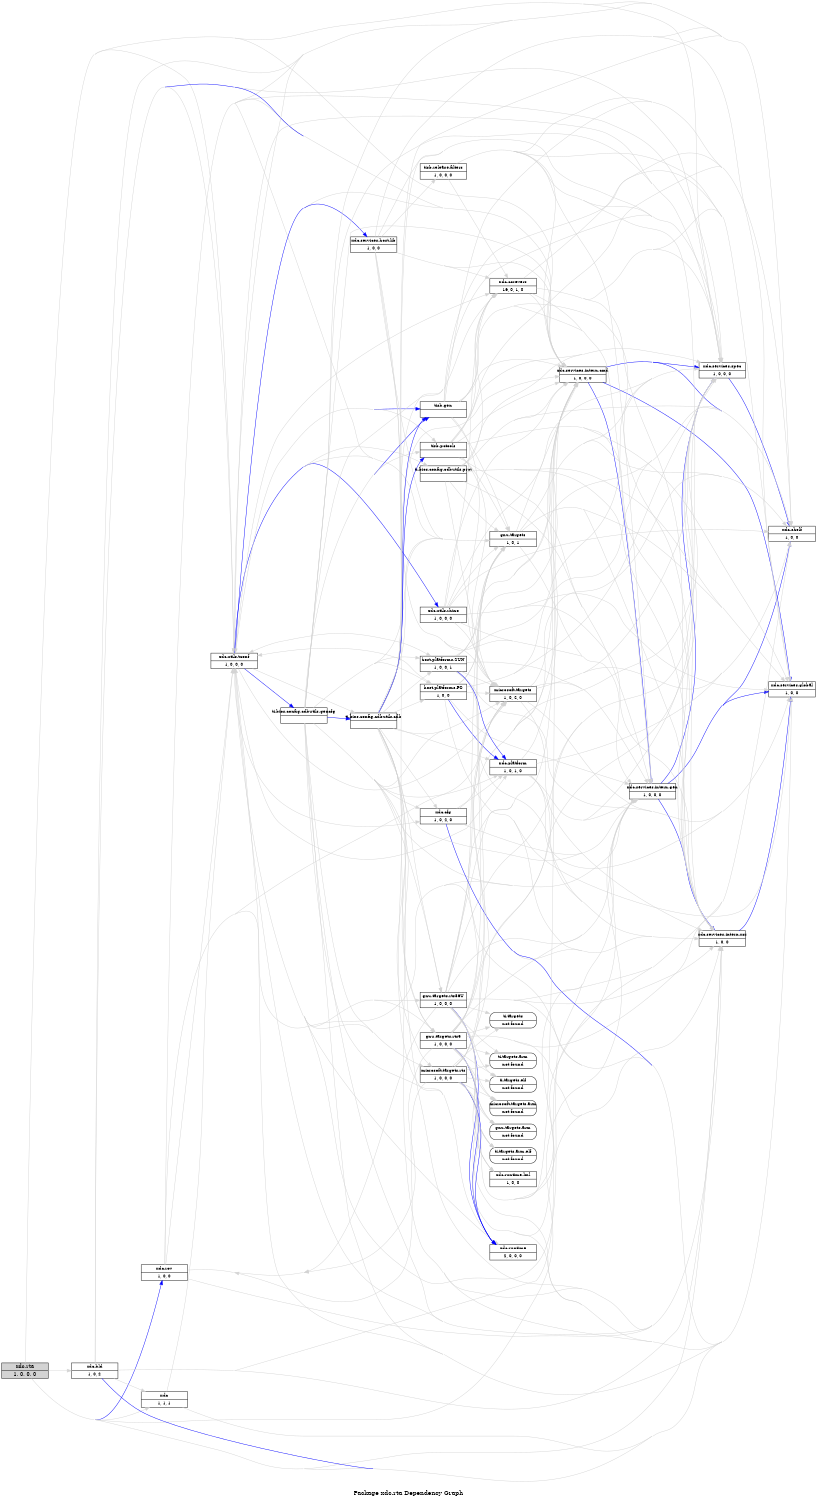 digraph dependencies {
    label="\nPackage xdc.rta Dependency Graph";
    size="7.5,10";
    rankdir=LR;
    ranksep=".75";
    concentrate="true";
    node [fixedsize=true, width=1.5, style=filled, color=black];
    node [font=Helvetica, fontsize=12, fillcolor=lightgrey];
    xdc_rta [shape=record,label="xdc.rta|1, 0, 0, 0", URL="package.rel.xml"];
    node [fontsize=10, fillcolor=white];

    edge [style=solid, color=blue]
    xdc_rov [shape=record,label="xdc.rov|1, 0, 0", URL="../../rov/package/package.rel.svg"];
    xdc_rta -> xdc_rov;

    edge [style=solid, color=lightgrey]
    xdc_rta -> xdc_rov;
    xdc_bld [shape=record,label="xdc.bld|1, 0, 2", URL="../../bld/package/package.rel.svg"];
    xdc_rta -> xdc_bld;
    xdc_services_spec [shape=record,label="xdc.services.spec|1, 0, 0, 0", URL="../../services/spec/package/package.rel.svg"];
    xdc_rta -> xdc_services_spec;
    xdc [shape=record,label="xdc|1, 1, 1", URL="../../package/package.rel.svg"];
    xdc_rta -> xdc;
    xdc_services_intern_cmd [shape=record,label="xdc.services.intern.cmd|1, 0, 0, 0", URL="../../services/intern/cmd/package/package.rel.svg"];
    xdc_rta -> xdc_services_intern_cmd;
    xdc_services_intern_xsr [shape=record,label="xdc.services.intern.xsr|1, 0, 0", URL="../../services/intern/xsr/package/package.rel.svg"];
    xdc_rta -> xdc_services_intern_xsr;
    xdc_shelf [shape=record,label="xdc.shelf|1, 0, 0", URL="../../shelf/package/package.rel.svg"];
    xdc_rta -> xdc_shelf;
    xdc_services_global [shape=record,label="xdc.services.global|1, 0, 0", URL="../../services/global/package/package.rel.svg"];
    xdc_rta -> xdc_services_global;
    xdc_utils_tconf [shape=record,label="xdc.utils.tconf|1, 0, 0, 0", URL="../../../../../imports/xdc/utils/tconf/package/package.rel.svg"];
    xdc_rta -> xdc_utils_tconf;
    xdc_services_intern_gen [shape=record,label="xdc.services.intern.gen|1, 0, 0, 0", URL="../../services/intern/gen/package/package.rel.svg"];
    xdc_rta -> xdc_services_intern_gen;

    edge [style=solid, color=blue]
    xdc_services_intern_gen -> xdc_shelf;
    xdc_services_intern_gen -> xdc_services_spec;
    xdc_services_intern_gen -> xdc_services_global;
    xdc_services_intern_gen -> xdc_services_intern_xsr;

    edge [style=solid, color=lightgrey]

    edge [style=solid, color=blue]
    xdc_utils_rhino [shape=record,label="xdc.utils.rhino|1, 0, 0, 0", URL="../../../../../imports/xdc/utils/rhino/package/package.rel.svg"];
    xdc_utils_tconf -> xdc_utils_rhino;
    xdc_services_host_lib [shape=record,label="xdc.services.host.lib|1, 0, 0", URL="../../../../../imports/xdc/services/host/lib/package/package.rel.svg"];
    xdc_utils_tconf -> xdc_services_host_lib;
    ti_bios_config_cdbutils_gencfg [shape=record,label="ti.bios.config.cdbutils.gencfg|", URL="../../../../../imports/ti/bios/config/cdbutils/gencfg/package/package.rel.svg"];
    xdc_utils_tconf -> ti_bios_config_cdbutils_gencfg;
    tisb_gen [shape=record,label="tisb.gen|", URL="../../../../../imports/tisb/gen/package/package.rel.svg"];
    xdc_utils_tconf -> tisb_gen;

    edge [style=solid, color=lightgrey]
    xdc_runtime [shape=record,label="xdc.runtime|2, 0, 0, 0", URL="../../runtime/package/package.rel.svg"];
    xdc_utils_tconf -> xdc_runtime;
    xdc_utils_tconf -> xdc_services_host_lib;
    xdc_utils_tconf -> xdc_services_intern_xsr;
    host_platforms_PC [shape=record,label="host.platforms.PC|1, 0, 0", URL="../../../host/platforms/PC/package/package.rel.svg"];
    xdc_utils_tconf -> host_platforms_PC;
    xdc_platform [shape=record,label="xdc.platform|1, 0, 1, 0", URL="../../platform/package/package.rel.svg"];
    xdc_utils_tconf -> xdc_platform;
    gnu_targets_rts86U [shape=record,label="gnu.targets.rts86U|1, 0, 0, 0", URL="../../../../../imports/gnu/targets/rts86U/package/package.rel.svg"];
    xdc_utils_tconf -> gnu_targets_rts86U;
    gnu_targets_rts5 [shape=record,label="gnu.targets.rts5|1, 0, 0, 0", URL="../../../../../imports/gnu/targets/rts5/package/package.rel.svg"];
    xdc_utils_tconf -> gnu_targets_rts5;
    xdc_utils_tconf -> xdc_services_intern_cmd;
    tisb_pctools [shape=record,label="tisb.pctools|", URL="../../../../../imports/tisb/pctools/package/package.rel.svg"];
    xdc_utils_tconf -> tisb_pctools;
    xdc_cfg [shape=record,label="xdc.cfg|1, 0, 2, 0", URL="../../cfg/package/package.rel.svg"];
    xdc_utils_tconf -> xdc_cfg;
    xdc_utils_tconf -> xdc_utils_rhino;
    xdc_utils_tconf -> ti_bios_config_cdbutils_gencfg;
    host_platforms_SUN [shape=record,label="host.platforms.SUN|1, 0, 0, 1", URL="../../../host/platforms/SUN/package/package.rel.svg"];
    xdc_utils_tconf -> host_platforms_SUN;
    ti_bios_config_cdbutils_cdb [shape=record,label="ti.bios.config.cdbutils.cdb|", URL="../../../../../imports/ti/bios/config/cdbutils/cdb/package/package.rel.svg"];
    xdc_utils_tconf -> ti_bios_config_cdbutils_cdb;
    xdc_corevers [shape=record,label="xdc.corevers|16, 0, 1, 0", URL="../../corevers/package/package.rel.svg"];
    xdc_utils_tconf -> xdc_corevers;
    xdc_utils_tconf -> xdc_services_spec;
    microsoft_targets [shape=record,label="microsoft.targets|1, 0, 2, 0", URL="../../../../../imports/microsoft/targets/package/package.rel.svg"];
    xdc_utils_tconf -> microsoft_targets;
    xdc_utils_tconf -> tisb_gen;
    xdc_utils_tconf -> xdc_services_intern_gen;
    microsoft_targets_rts [shape=record,label="microsoft.targets.rts|1, 0, 0, 0", URL="../../../../../imports/microsoft/targets/rts/package/package.rel.svg"];
    xdc_utils_tconf -> microsoft_targets_rts;
    xdc_utils_tconf -> xdc_shelf;
    xdc_utils_tconf -> xdc_services_global;
    gnu_targets [shape=record,label="gnu.targets|1, 0, 1", URL="../../../../../imports/gnu/targets/package/package.rel.svg"];
    xdc_utils_tconf -> gnu_targets;
    ti_bios_config_cdbutils_prot [shape=record,label="ti.bios.config.cdbutils.prot|", URL="../../../../../imports/ti/bios/config/cdbutils/prot/package/package.rel.svg"];
    xdc_utils_tconf -> ti_bios_config_cdbutils_prot;

    edge [style=solid, color=blue]

    edge [style=solid, color=lightgrey]
    ti_bios_config_cdbutils_prot -> xdc_shelf;
    ti_bios_config_cdbutils_prot -> xdc_services_spec;
    ti_bios_config_cdbutils_prot -> microsoft_targets;
    ti_bios_config_cdbutils_prot -> xdc_corevers;
    ti_bios_config_cdbutils_prot -> xdc_services_intern_cmd;
    ti_bios_config_cdbutils_prot -> xdc_services_intern_xsr;
    ti_bios_config_cdbutils_prot -> xdc_services_intern_gen;
    ti_bios_config_cdbutils_prot -> xdc_services_global;
    ti_bios_config_cdbutils_prot -> gnu_targets;

    edge [style=solid, color=blue]

    edge [style=solid, color=lightgrey]
    gnu_targets -> xdc_services_intern_cmd;
    gnu_targets -> xdc_services_global;
    gnu_targets -> xdc_services_intern_xsr;
    gnu_targets -> xdc_services_intern_gen;
    gnu_targets -> xdc_shelf;
    gnu_targets -> xdc_services_spec;

    edge [style=solid, color=blue]
    microsoft_targets_rts -> xdc_runtime;

    edge [style=solid, color=lightgrey]
    ti_targets_elf [shape=record,label="ti.targets.elf|not found"style=rounded, ];
    microsoft_targets_rts -> ti_targets_elf;
    microsoft_targets_rts -> xdc_shelf;
    microsoft_targets_rts -> microsoft_targets;
    microsoft_targets_rts -> xdc_services_intern_xsr;
    microsoft_targets_arm [shape=record,label="microsoft.targets.arm|not found"style=rounded, ];
    microsoft_targets_rts -> microsoft_targets_arm;
    gnu_targets_arm [shape=record,label="gnu.targets.arm|not found"style=rounded, ];
    microsoft_targets_rts -> gnu_targets_arm;
    microsoft_targets_rts -> xdc_services_global;
    ti_targets_arm_elf [shape=record,label="ti.targets.arm.elf|not found"style=rounded, ];
    microsoft_targets_rts -> ti_targets_arm_elf;
    microsoft_targets_rts -> xdc_services_intern_cmd;
    microsoft_targets_rts -> gnu_targets;
    microsoft_targets_rts -> xdc_services_spec;
    microsoft_targets_rts -> xdc_runtime;
    microsoft_targets_rts -> xdc_rov;
    xdc_runtime_knl [shape=record,label="xdc.runtime.knl|1, 0, 0", URL="../../runtime/knl/package/package.rel.svg"];
    microsoft_targets_rts -> xdc_runtime_knl;
    microsoft_targets_rts -> xdc_services_intern_gen;
    ti_targets [shape=record,label="ti.targets|not found"style=rounded, ];
    microsoft_targets_rts -> ti_targets;
    ti_targets_arm [shape=record,label="ti.targets.arm|not found"style=rounded, ];
    microsoft_targets_rts -> ti_targets_arm;

    edge [style=solid, color=blue]

    edge [style=solid, color=lightgrey]

    edge [style=solid, color=blue]

    edge [style=solid, color=lightgrey]

    edge [style=solid, color=blue]

    edge [style=solid, color=lightgrey]

    edge [style=solid, color=blue]

    edge [style=solid, color=lightgrey]

    edge [style=solid, color=blue]

    edge [style=solid, color=lightgrey]

    edge [style=solid, color=blue]

    edge [style=solid, color=lightgrey]

    edge [style=solid, color=blue]

    edge [style=solid, color=lightgrey]

    edge [style=solid, color=blue]

    edge [style=solid, color=lightgrey]
    microsoft_targets -> xdc_services_intern_cmd;
    microsoft_targets -> xdc_services_global;
    microsoft_targets -> xdc_services_intern_xsr;
    microsoft_targets -> xdc_services_intern_gen;
    microsoft_targets -> xdc_shelf;
    microsoft_targets -> xdc_services_spec;

    edge [style=solid, color=blue]

    edge [style=solid, color=lightgrey]
    xdc_corevers -> xdc_services_spec;
    xdc_corevers -> xdc_services_intern_cmd;
    xdc_corevers -> xdc_services_intern_xsr;
    xdc_corevers -> xdc_services_global;
    xdc_corevers -> xdc_shelf;
    xdc_corevers -> xdc_utils_tconf;
    xdc_corevers -> xdc_services_intern_gen;

    edge [style=solid, color=blue]
    ti_bios_config_cdbutils_cdb -> tisb_gen;
    ti_bios_config_cdbutils_cdb -> tisb_pctools;

    edge [style=solid, color=lightgrey]
    ti_bios_config_cdbutils_cdb -> xdc_services_intern_xsr;
    ti_bios_config_cdbutils_cdb -> xdc_runtime;
    ti_bios_config_cdbutils_cdb -> host_platforms_PC;
    ti_bios_config_cdbutils_cdb -> xdc_platform;
    ti_bios_config_cdbutils_cdb -> gnu_targets_rts86U;
    ti_bios_config_cdbutils_cdb -> gnu_targets_rts5;
    ti_bios_config_cdbutils_cdb -> xdc_services_intern_cmd;
    ti_bios_config_cdbutils_cdb -> tisb_pctools;
    ti_bios_config_cdbutils_cdb -> xdc_cfg;
    ti_bios_config_cdbutils_cdb -> host_platforms_SUN;
    ti_bios_config_cdbutils_cdb -> xdc_corevers;
    ti_bios_config_cdbutils_cdb -> xdc_services_spec;
    ti_bios_config_cdbutils_cdb -> tisb_gen;
    ti_bios_config_cdbutils_cdb -> microsoft_targets;
    ti_bios_config_cdbutils_cdb -> xdc_services_intern_gen;
    ti_bios_config_cdbutils_cdb -> microsoft_targets_rts;
    ti_bios_config_cdbutils_cdb -> xdc_shelf;
    ti_bios_config_cdbutils_cdb -> xdc_services_global;
    ti_bios_config_cdbutils_cdb -> gnu_targets;

    edge [style=solid, color=blue]
    host_platforms_SUN -> xdc_platform;

    edge [style=solid, color=lightgrey]
    host_platforms_SUN -> microsoft_targets;
    host_platforms_SUN -> xdc_services_spec;
    host_platforms_SUN -> xdc_services_intern_cmd;
    host_platforms_SUN -> xdc_services_intern_xsr;
    host_platforms_SUN -> xdc_shelf;
    host_platforms_SUN -> xdc_services_global;
    host_platforms_SUN -> xdc_platform;
    host_platforms_SUN -> xdc_utils_tconf;
    host_platforms_SUN -> xdc_services_intern_gen;
    host_platforms_SUN -> gnu_targets;

    edge [style=solid, color=blue]
    xdc_cfg -> xdc_services_global;

    edge [style=solid, color=lightgrey]
    xdc_cfg -> xdc_services_spec;
    xdc_cfg -> xdc_services_intern_cmd;
    xdc_cfg -> xdc_services_intern_xsr;
    xdc_cfg -> xdc_services_global;
    xdc_cfg -> xdc_shelf;
    xdc_cfg -> xdc_platform;
    xdc_cfg -> xdc_utils_tconf;
    xdc_cfg -> xdc_services_intern_gen;

    edge [style=solid, color=blue]

    edge [style=solid, color=lightgrey]
    tisb_pctools -> xdc_shelf;
    tisb_pctools -> gnu_targets;
    tisb_pctools -> xdc_services_spec;
    tisb_pctools -> microsoft_targets;
    tisb_pctools -> xdc_services_intern_cmd;
    tisb_pctools -> xdc_services_intern_xsr;
    tisb_pctools -> xdc_corevers;
    tisb_pctools -> xdc_services_global;
    tisb_pctools -> xdc_services_intern_gen;

    edge [style=solid, color=blue]
    gnu_targets_rts5 -> xdc_runtime;

    edge [style=solid, color=lightgrey]
    gnu_targets_rts5 -> ti_targets_elf;
    gnu_targets_rts5 -> xdc_shelf;
    gnu_targets_rts5 -> microsoft_targets;
    gnu_targets_rts5 -> xdc_services_intern_xsr;
    gnu_targets_rts5 -> microsoft_targets_arm;
    gnu_targets_rts5 -> gnu_targets_arm;
    gnu_targets_rts5 -> xdc_services_global;
    gnu_targets_rts5 -> ti_targets_arm_elf;
    gnu_targets_rts5 -> xdc_services_intern_cmd;
    gnu_targets_rts5 -> gnu_targets;
    gnu_targets_rts5 -> xdc_services_spec;
    gnu_targets_rts5 -> xdc_runtime;
    gnu_targets_rts5 -> xdc_rov;
    gnu_targets_rts5 -> xdc_runtime_knl;
    gnu_targets_rts5 -> xdc_services_intern_gen;
    gnu_targets_rts5 -> ti_targets;
    gnu_targets_rts5 -> ti_targets_arm;

    edge [style=solid, color=blue]
    gnu_targets_rts86U -> xdc_runtime;

    edge [style=solid, color=lightgrey]
    gnu_targets_rts86U -> ti_targets_elf;
    gnu_targets_rts86U -> xdc_shelf;
    gnu_targets_rts86U -> microsoft_targets;
    gnu_targets_rts86U -> xdc_services_intern_xsr;
    gnu_targets_rts86U -> microsoft_targets_arm;
    gnu_targets_rts86U -> gnu_targets_arm;
    gnu_targets_rts86U -> xdc_services_global;
    gnu_targets_rts86U -> ti_targets_arm_elf;
    gnu_targets_rts86U -> xdc_services_intern_cmd;
    gnu_targets_rts86U -> gnu_targets;
    gnu_targets_rts86U -> xdc_services_spec;
    gnu_targets_rts86U -> xdc_runtime;
    gnu_targets_rts86U -> xdc_rov;
    gnu_targets_rts86U -> xdc_runtime_knl;
    gnu_targets_rts86U -> xdc_services_intern_gen;
    gnu_targets_rts86U -> ti_targets;
    gnu_targets_rts86U -> ti_targets_arm;

    edge [style=solid, color=blue]

    edge [style=solid, color=lightgrey]
    xdc_platform -> xdc_services_spec;
    xdc_platform -> xdc_services_intern_cmd;
    xdc_platform -> xdc_services_intern_xsr;
    xdc_platform -> xdc_services_global;
    xdc_platform -> xdc_shelf;
    xdc_platform -> xdc_utils_tconf;
    xdc_platform -> xdc_services_intern_gen;

    edge [style=solid, color=blue]
    host_platforms_PC -> xdc_platform;

    edge [style=solid, color=lightgrey]
    host_platforms_PC -> microsoft_targets;
    host_platforms_PC -> xdc_services_spec;
    host_platforms_PC -> xdc_services_intern_cmd;
    host_platforms_PC -> xdc_services_intern_xsr;
    host_platforms_PC -> xdc_shelf;
    host_platforms_PC -> xdc_services_global;
    host_platforms_PC -> xdc_platform;
    host_platforms_PC -> xdc_utils_tconf;
    host_platforms_PC -> xdc_services_intern_gen;
    host_platforms_PC -> gnu_targets;

    edge [style=solid, color=blue]

    edge [style=solid, color=lightgrey]

    edge [style=solid, color=blue]

    edge [style=solid, color=lightgrey]
    tisb_gen -> xdc_shelf;
    tisb_gen -> gnu_targets;
    tisb_gen -> xdc_services_spec;
    tisb_gen -> microsoft_targets;
    tisb_gen -> xdc_services_intern_cmd;
    tisb_gen -> xdc_services_intern_xsr;
    tisb_gen -> xdc_corevers;
    tisb_gen -> xdc_services_global;
    tisb_gen -> xdc_services_intern_gen;

    edge [style=solid, color=blue]
    ti_bios_config_cdbutils_gencfg -> tisb_gen;
    ti_bios_config_cdbutils_gencfg -> ti_bios_config_cdbutils_cdb;

    edge [style=solid, color=lightgrey]
    ti_bios_config_cdbutils_gencfg -> xdc_services_intern_xsr;
    ti_bios_config_cdbutils_gencfg -> xdc_runtime;
    ti_bios_config_cdbutils_gencfg -> host_platforms_PC;
    ti_bios_config_cdbutils_gencfg -> xdc_platform;
    ti_bios_config_cdbutils_gencfg -> gnu_targets_rts86U;
    ti_bios_config_cdbutils_gencfg -> gnu_targets_rts5;
    ti_bios_config_cdbutils_gencfg -> xdc_services_intern_cmd;
    ti_bios_config_cdbutils_gencfg -> tisb_pctools;
    ti_bios_config_cdbutils_gencfg -> xdc_cfg;
    ti_bios_config_cdbutils_gencfg -> host_platforms_SUN;
    ti_bios_config_cdbutils_gencfg -> ti_bios_config_cdbutils_cdb;
    ti_bios_config_cdbutils_gencfg -> xdc_corevers;
    ti_bios_config_cdbutils_gencfg -> xdc_services_spec;
    ti_bios_config_cdbutils_gencfg -> tisb_gen;
    ti_bios_config_cdbutils_gencfg -> microsoft_targets;
    ti_bios_config_cdbutils_gencfg -> xdc_services_intern_gen;
    ti_bios_config_cdbutils_gencfg -> microsoft_targets_rts;
    ti_bios_config_cdbutils_gencfg -> xdc_shelf;
    ti_bios_config_cdbutils_gencfg -> xdc_services_global;
    ti_bios_config_cdbutils_gencfg -> gnu_targets;

    edge [style=solid, color=blue]

    edge [style=solid, color=lightgrey]
    xdc_services_host_lib -> xdc_shelf;
    xdc_services_host_lib -> xdc_services_spec;
    xdc_services_host_lib -> microsoft_targets;
    xdc_services_host_lib -> xdc_corevers;
    tisb_release_filters [shape=record,label="tisb.release.filters|1, 0, 0, 0", URL="../../../../../../../../../../toolsrc/library/toolsC84/packages/tisb/release/filters/package/package.rel.svg"];
    xdc_services_host_lib -> tisb_release_filters;
    xdc_services_host_lib -> xdc_services_intern_cmd;
    xdc_services_host_lib -> xdc_services_intern_xsr;
    xdc_services_host_lib -> xdc_services_intern_gen;
    xdc_services_host_lib -> gnu_targets;
    xdc_services_host_lib -> xdc_services_global;

    edge [style=solid, color=blue]

    edge [style=solid, color=lightgrey]
    tisb_release_filters -> xdc_services_intern_cmd;
    tisb_release_filters -> xdc_services_intern_xsr;
    tisb_release_filters -> xdc_services_intern_gen;
    tisb_release_filters -> xdc_corevers;
    tisb_release_filters -> xdc_services_global;
    tisb_release_filters -> xdc_services_spec;
    tisb_release_filters -> xdc_shelf;

    edge [style=solid, color=blue]

    edge [style=solid, color=lightgrey]
    xdc_utils_rhino -> xdc_shelf;
    xdc_utils_rhino -> xdc_services_spec;
    xdc_utils_rhino -> microsoft_targets;
    xdc_utils_rhino -> xdc_corevers;
    xdc_utils_rhino -> xdc_services_intern_cmd;
    xdc_utils_rhino -> xdc_services_intern_xsr;
    xdc_utils_rhino -> xdc_services_intern_gen;
    xdc_utils_rhino -> xdc_services_global;
    xdc_utils_rhino -> gnu_targets;

    edge [style=solid, color=blue]

    edge [style=solid, color=lightgrey]

    edge [style=solid, color=blue]

    edge [style=solid, color=lightgrey]

    edge [style=solid, color=blue]
    xdc_services_intern_xsr -> xdc_services_global;

    edge [style=solid, color=lightgrey]

    edge [style=solid, color=blue]
    xdc_services_intern_cmd -> xdc_shelf;
    xdc_services_intern_cmd -> xdc_services_spec;
    xdc_services_intern_cmd -> xdc_services_global;
    xdc_services_intern_cmd -> xdc_services_intern_gen;

    edge [style=solid, color=lightgrey]

    edge [style=solid, color=blue]

    edge [style=solid, color=lightgrey]
    xdc -> xdc_utils_tconf;
    xdc -> xdc_services_global;

    edge [style=solid, color=blue]
    xdc_services_spec -> xdc_shelf;

    edge [style=solid, color=lightgrey]

    edge [style=solid, color=blue]
    xdc_bld -> xdc_services_global;
    xdc_bld -> xdc_services_intern_cmd;

    edge [style=solid, color=lightgrey]
    xdc_bld -> xdc_services_spec;
    xdc_bld -> xdc_services_intern_cmd;
    xdc_bld -> xdc;
    xdc_bld -> xdc_services_intern_xsr;
    xdc_bld -> xdc_services_global;
    xdc_bld -> xdc_shelf;
    xdc_bld -> xdc_utils_tconf;
    xdc_bld -> xdc_services_intern_gen;

    edge [style=solid, color=blue]

    edge [style=solid, color=lightgrey]
    xdc_rov -> microsoft_targets;
    xdc_rov -> xdc_services_spec;
    xdc_rov -> xdc_services_intern_cmd;
    xdc_rov -> xdc_services_intern_xsr;
    xdc_rov -> xdc_shelf;
    xdc_rov -> xdc_services_global;
    xdc_rov -> xdc_utils_tconf;
    xdc_rov -> xdc_services_intern_gen;
    xdc_rov -> gnu_targets;
}
